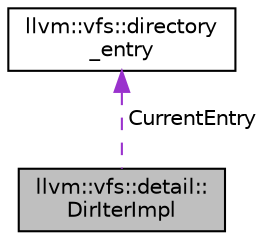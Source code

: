 digraph "llvm::vfs::detail::DirIterImpl"
{
 // LATEX_PDF_SIZE
  bgcolor="transparent";
  edge [fontname="Helvetica",fontsize="10",labelfontname="Helvetica",labelfontsize="10"];
  node [fontname="Helvetica",fontsize="10",shape="box"];
  Node1 [label="llvm::vfs::detail::\lDirIterImpl",height=0.2,width=0.4,color="black", fillcolor="grey75", style="filled", fontcolor="black",tooltip="An interface for virtual file systems to provide an iterator over the (non-recursive) contents of a d..."];
  Node2 -> Node1 [dir="back",color="darkorchid3",fontsize="10",style="dashed",label=" CurrentEntry" ,fontname="Helvetica"];
  Node2 [label="llvm::vfs::directory\l_entry",height=0.2,width=0.4,color="black",URL="$classllvm_1_1vfs_1_1directory__entry.html",tooltip="A member of a directory, yielded by a directory_iterator."];
}
